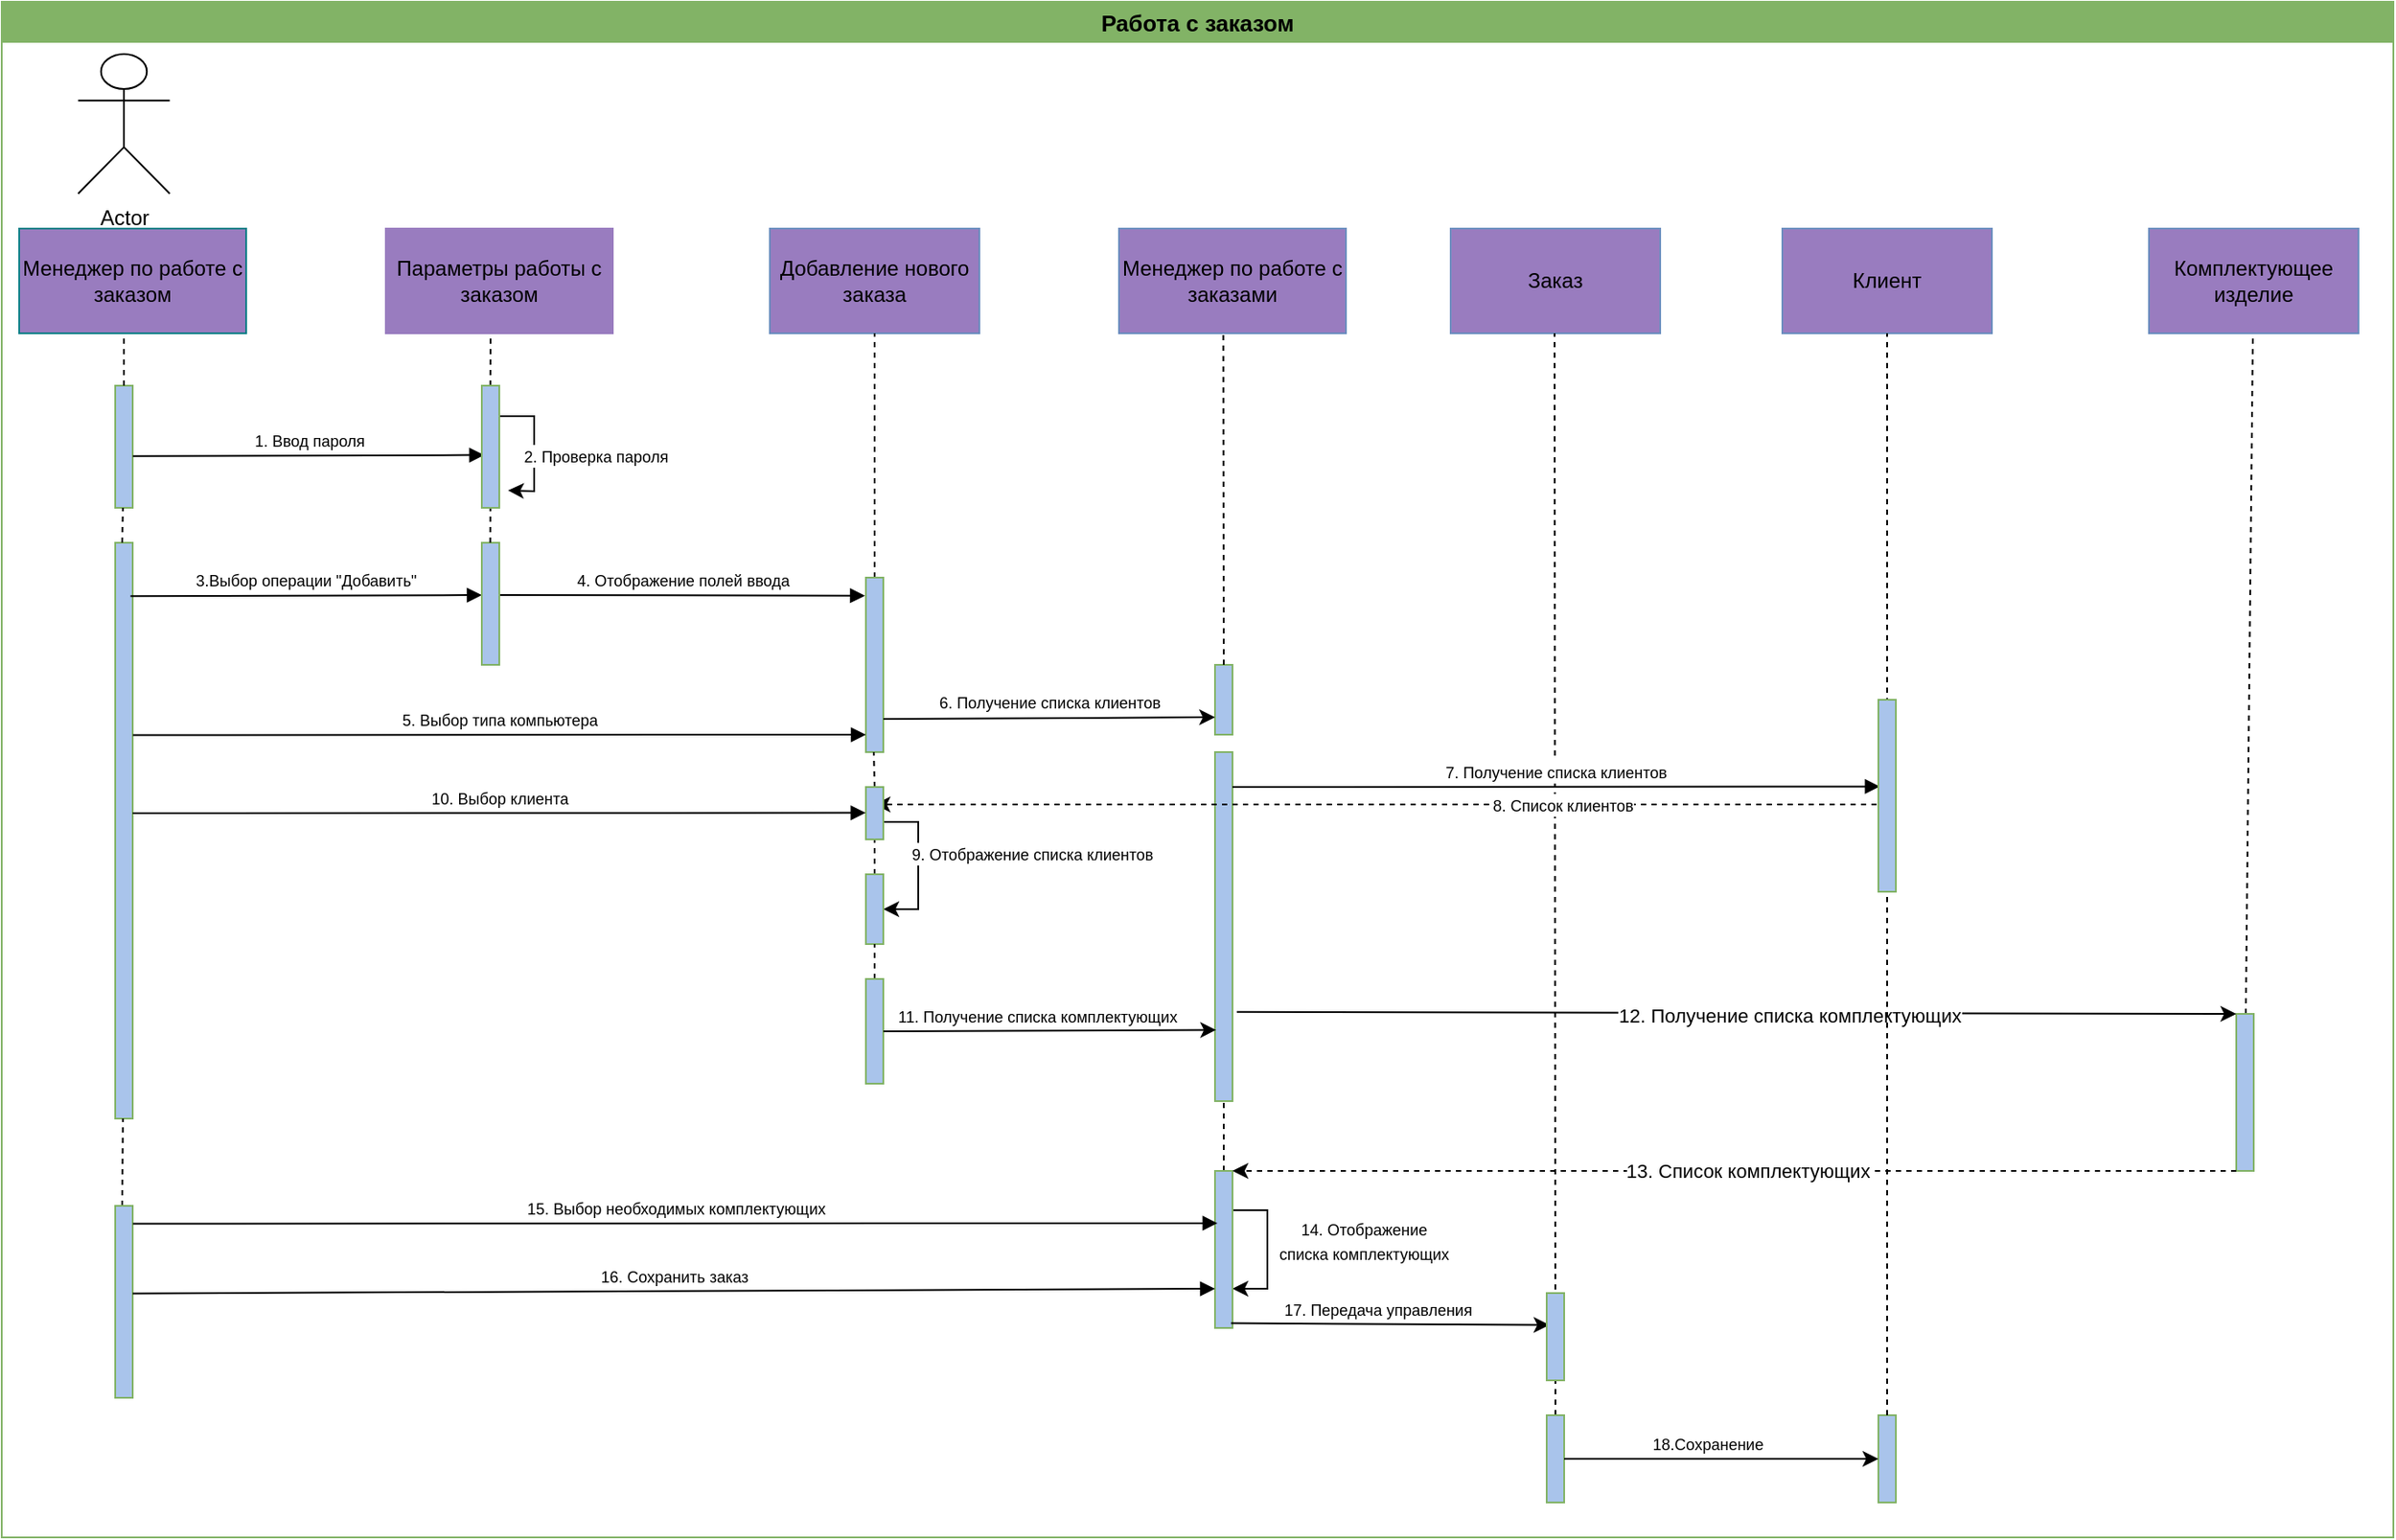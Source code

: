 <mxfile version="20.5.3" type="device"><diagram id="Aq9bSLfjDeR4o_Pw_okm" name="Страница 1"><mxGraphModel dx="2355" dy="3220" grid="1" gridSize="10" guides="1" tooltips="1" connect="1" arrows="1" fold="1" page="1" pageScale="1" pageWidth="827" pageHeight="1169" math="0" shadow="0"><root><mxCell id="0"/><mxCell id="1" parent="0"/><mxCell id="2Xkc_DOyH9A8e6zmQmAr-1" value="Менеджер по работе с заказом" style="rounded=0;whiteSpace=wrap;html=1;fillColor=#997CBF;strokeColor=#0e8088;" parent="1" vertex="1"><mxGeometry x="-760" y="-1130" width="130" height="60" as="geometry"/></mxCell><mxCell id="2Xkc_DOyH9A8e6zmQmAr-2" value="Параметры работы с заказом" style="rounded=0;whiteSpace=wrap;html=1;fillColor=#997CBF;strokeColor=#997CBF;" parent="1" vertex="1"><mxGeometry x="-550" y="-1130" width="130" height="60" as="geometry"/></mxCell><mxCell id="2Xkc_DOyH9A8e6zmQmAr-3" value="Добавление нового заказа" style="rounded=0;whiteSpace=wrap;html=1;fillColor=#997CBF;strokeColor=#6c8ebf;" parent="1" vertex="1"><mxGeometry x="-330" y="-1130" width="120" height="60" as="geometry"/></mxCell><mxCell id="2Xkc_DOyH9A8e6zmQmAr-4" value="" style="rounded=0;whiteSpace=wrap;html=1;fillColor=#A9C4EB;strokeColor=#82b366;" parent="1" vertex="1"><mxGeometry x="-705" y="-1040" width="10" height="70" as="geometry"/></mxCell><mxCell id="2Xkc_DOyH9A8e6zmQmAr-10" value="&lt;font style=&quot;font-size: 9px;&quot;&gt;2. Проверка пароля&lt;/font&gt;" style="edgeStyle=orthogonalEdgeStyle;rounded=0;orthogonalLoop=1;jettySize=auto;html=1;exitX=1;exitY=0.25;exitDx=0;exitDy=0;" parent="1" source="2Xkc_DOyH9A8e6zmQmAr-5" edge="1"><mxGeometry x="0.096" y="35" relative="1" as="geometry"><mxPoint x="-480" y="-980" as="targetPoint"/><mxPoint as="offset"/></mxGeometry></mxCell><mxCell id="2Xkc_DOyH9A8e6zmQmAr-12" value="" style="endArrow=none;dashed=1;html=1;rounded=0;exitX=0.5;exitY=0;exitDx=0;exitDy=0;" parent="1" source="2Xkc_DOyH9A8e6zmQmAr-4" edge="1"><mxGeometry width="50" height="50" relative="1" as="geometry"><mxPoint x="-610" y="-990" as="sourcePoint"/><mxPoint x="-700" y="-1070" as="targetPoint"/></mxGeometry></mxCell><mxCell id="2Xkc_DOyH9A8e6zmQmAr-14" value="" style="rounded=0;whiteSpace=wrap;html=1;fillColor=#A9C4EB;strokeColor=#82b366;" parent="1" vertex="1"><mxGeometry x="-705" y="-950" width="10" height="330" as="geometry"/></mxCell><mxCell id="2Xkc_DOyH9A8e6zmQmAr-18" value="" style="endArrow=none;dashed=1;html=1;rounded=0;entryX=0.5;entryY=1;entryDx=0;entryDy=0;exitX=0.5;exitY=0;exitDx=0;exitDy=0;" parent="1" source="2Xkc_DOyH9A8e6zmQmAr-19" target="2Xkc_DOyH9A8e6zmQmAr-3" edge="1"><mxGeometry width="50" height="50" relative="1" as="geometry"><mxPoint x="-270" y="-1000" as="sourcePoint"/><mxPoint x="-690" y="-1060" as="targetPoint"/></mxGeometry></mxCell><mxCell id="2Xkc_DOyH9A8e6zmQmAr-19" value="" style="rounded=0;whiteSpace=wrap;html=1;fillColor=#A9C4EB;strokeColor=#82b366;" parent="1" vertex="1"><mxGeometry x="-275" y="-930" width="10" height="100" as="geometry"/></mxCell><mxCell id="2Xkc_DOyH9A8e6zmQmAr-22" value="Менеджер по работе с заказами" style="rounded=0;whiteSpace=wrap;html=1;fillColor=#997CBF;strokeColor=#6c8ebf;" parent="1" vertex="1"><mxGeometry x="-130" y="-1130" width="130" height="60" as="geometry"/></mxCell><mxCell id="2Xkc_DOyH9A8e6zmQmAr-28" value="" style="rounded=0;whiteSpace=wrap;html=1;fillColor=#A9C4EB;strokeColor=#82b366;" parent="1" vertex="1"><mxGeometry x="-75" y="-880" width="10" height="40" as="geometry"/></mxCell><mxCell id="2Xkc_DOyH9A8e6zmQmAr-32" value="&lt;font style=&quot;font-size: 9px;&quot;&gt;6. Получение списка клиентов&lt;/font&gt;" style="endArrow=classic;html=1;rounded=0;entryX=0;entryY=0.75;entryDx=0;entryDy=0;" parent="1" edge="1" target="2Xkc_DOyH9A8e6zmQmAr-28"><mxGeometry x="0.001" y="10" width="50" height="50" relative="1" as="geometry"><mxPoint x="-265" y="-849" as="sourcePoint"/><mxPoint x="-80" y="-850" as="targetPoint"/><mxPoint as="offset"/></mxGeometry></mxCell><mxCell id="2Xkc_DOyH9A8e6zmQmAr-34" value="Заказ" style="rounded=0;whiteSpace=wrap;html=1;fillColor=#997CBF;strokeColor=#6c8ebf;" parent="1" vertex="1"><mxGeometry x="60" y="-1130" width="120" height="60" as="geometry"/></mxCell><mxCell id="2Xkc_DOyH9A8e6zmQmAr-35" value="Клиент" style="rounded=0;whiteSpace=wrap;html=1;fillColor=#997CBF;strokeColor=#6c8ebf;" parent="1" vertex="1"><mxGeometry x="250" y="-1130" width="120" height="60" as="geometry"/></mxCell><mxCell id="2Xkc_DOyH9A8e6zmQmAr-36" value="Комплектующее изделие" style="rounded=0;whiteSpace=wrap;html=1;fillColor=#997CBF;strokeColor=#6c8ebf;" parent="1" vertex="1"><mxGeometry x="460" y="-1130" width="120" height="60" as="geometry"/></mxCell><mxCell id="2Xkc_DOyH9A8e6zmQmAr-37" value="" style="endArrow=none;dashed=1;html=1;rounded=0;entryX=0.5;entryY=1;entryDx=0;entryDy=0;startArrow=none;exitX=0.5;exitY=0;exitDx=0;exitDy=0;" parent="1" source="_Y6A0_owbWZ8dKSNmZNZ-28" edge="1"><mxGeometry width="50" height="50" relative="1" as="geometry"><mxPoint x="120" y="-450" as="sourcePoint"/><mxPoint x="119.52" y="-1070" as="targetPoint"/></mxGeometry></mxCell><mxCell id="2Xkc_DOyH9A8e6zmQmAr-39" value="" style="endArrow=none;dashed=1;html=1;rounded=0;entryX=0.5;entryY=1;entryDx=0;entryDy=0;startArrow=none;" parent="1" source="_Y6A0_owbWZ8dKSNmZNZ-6" edge="1"><mxGeometry width="50" height="50" relative="1" as="geometry"><mxPoint x="520" y="-580" as="sourcePoint"/><mxPoint x="519.52" y="-1070" as="targetPoint"/></mxGeometry></mxCell><mxCell id="2Xkc_DOyH9A8e6zmQmAr-46" value="" style="endArrow=none;dashed=1;html=1;rounded=0;entryX=0.5;entryY=1;entryDx=0;entryDy=0;exitX=0.5;exitY=0;exitDx=0;exitDy=0;startArrow=none;" parent="1" source="2Xkc_DOyH9A8e6zmQmAr-47" edge="1"><mxGeometry width="50" height="50" relative="1" as="geometry"><mxPoint x="-69.97" y="-610" as="sourcePoint"/><mxPoint x="-70.45" y="-820" as="targetPoint"/></mxGeometry></mxCell><mxCell id="2Xkc_DOyH9A8e6zmQmAr-47" value="" style="rounded=0;whiteSpace=wrap;html=1;fillColor=#A9C4EB;strokeColor=#82B366;" parent="1" vertex="1"><mxGeometry x="-75" y="-830" width="10" height="200" as="geometry"/></mxCell><mxCell id="2Xkc_DOyH9A8e6zmQmAr-48" value="" style="endArrow=none;dashed=1;html=1;rounded=0;entryX=0.5;entryY=1;entryDx=0;entryDy=0;" parent="1" target="2Xkc_DOyH9A8e6zmQmAr-47" edge="1" source="_Y6A0_owbWZ8dKSNmZNZ-10"><mxGeometry width="50" height="50" relative="1" as="geometry"><mxPoint x="-70" y="-440" as="sourcePoint"/><mxPoint x="-70.45" y="-820" as="targetPoint"/></mxGeometry></mxCell><mxCell id="2Xkc_DOyH9A8e6zmQmAr-57" value="" style="endArrow=none;dashed=1;html=1;rounded=0;entryX=0.5;entryY=1;entryDx=0;entryDy=0;exitX=0.5;exitY=0;exitDx=0;exitDy=0;startArrow=none;" parent="1" source="2Xkc_DOyH9A8e6zmQmAr-60" edge="1"><mxGeometry width="50" height="50" relative="1" as="geometry"><mxPoint x="-270.45" y="-690" as="sourcePoint"/><mxPoint x="-270.45" y="-830" as="targetPoint"/></mxGeometry></mxCell><mxCell id="2Xkc_DOyH9A8e6zmQmAr-73" style="edgeStyle=orthogonalEdgeStyle;rounded=0;orthogonalLoop=1;jettySize=auto;html=1;exitX=1;exitY=0.25;exitDx=0;exitDy=0;entryX=1;entryY=0.5;entryDx=0;entryDy=0;" parent="1" source="2Xkc_DOyH9A8e6zmQmAr-60" target="2Xkc_DOyH9A8e6zmQmAr-62" edge="1"><mxGeometry relative="1" as="geometry"><Array as="points"><mxPoint x="-265" y="-790"/><mxPoint x="-245" y="-790"/><mxPoint x="-245" y="-740"/></Array></mxGeometry></mxCell><mxCell id="2Xkc_DOyH9A8e6zmQmAr-74" value="&lt;font style=&quot;font-size: 9px;&quot;&gt;9. Отображение списка клиентов&lt;/font&gt;" style="edgeLabel;html=1;align=center;verticalAlign=middle;resizable=0;points=[];" parent="2Xkc_DOyH9A8e6zmQmAr-73" vertex="1" connectable="0"><mxGeometry x="0.245" y="-3" relative="1" as="geometry"><mxPoint x="68" y="-14" as="offset"/></mxGeometry></mxCell><mxCell id="2Xkc_DOyH9A8e6zmQmAr-61" value="" style="endArrow=none;dashed=1;html=1;rounded=0;entryX=0.5;entryY=1;entryDx=0;entryDy=0;startArrow=none;" parent="1" source="2Xkc_DOyH9A8e6zmQmAr-62" target="2Xkc_DOyH9A8e6zmQmAr-60" edge="1"><mxGeometry width="50" height="50" relative="1" as="geometry"><mxPoint x="-270" y="-630" as="sourcePoint"/><mxPoint x="-270.45" y="-830.0" as="targetPoint"/></mxGeometry></mxCell><mxCell id="2Xkc_DOyH9A8e6zmQmAr-62" value="" style="rounded=0;whiteSpace=wrap;html=1;fillColor=#A9C4EB;strokeColor=#82b366;" parent="1" vertex="1"><mxGeometry x="-275" y="-760" width="10" height="40" as="geometry"/></mxCell><mxCell id="2Xkc_DOyH9A8e6zmQmAr-64" value="" style="endArrow=none;dashed=1;html=1;rounded=0;entryX=0.5;entryY=1;entryDx=0;entryDy=0;startArrow=none;" parent="1" source="2Xkc_DOyH9A8e6zmQmAr-65" target="2Xkc_DOyH9A8e6zmQmAr-62" edge="1"><mxGeometry width="50" height="50" relative="1" as="geometry"><mxPoint x="-270" y="-630" as="sourcePoint"/><mxPoint x="-270" y="-760.0" as="targetPoint"/></mxGeometry></mxCell><mxCell id="2Xkc_DOyH9A8e6zmQmAr-65" value="" style="rounded=0;whiteSpace=wrap;html=1;fillColor=#A9C4EB;strokeColor=#82b366;" parent="1" vertex="1"><mxGeometry x="-275" y="-700" width="10" height="60" as="geometry"/></mxCell><mxCell id="2Xkc_DOyH9A8e6zmQmAr-71" value="&lt;font style=&quot;font-size: 9px;&quot;&gt;11. Получение списка комплектующих&lt;/font&gt;" style="endArrow=classic;html=1;rounded=0;entryX=0.062;entryY=0.796;entryDx=0;entryDy=0;entryPerimeter=0;" parent="1" edge="1" target="2Xkc_DOyH9A8e6zmQmAr-47"><mxGeometry x="-0.074" y="9" width="50" height="50" relative="1" as="geometry"><mxPoint x="-265" y="-670" as="sourcePoint"/><mxPoint x="-80" y="-670" as="targetPoint"/><mxPoint as="offset"/></mxGeometry></mxCell><mxCell id="_Y6A0_owbWZ8dKSNmZNZ-5" value="&lt;font style=&quot;font-size: 9px;&quot;&gt;8. Список клиентов&lt;/font&gt;" style="endArrow=classic;html=1;rounded=0;dashed=1;exitX=0.5;exitY=0.545;exitDx=0;exitDy=0;exitPerimeter=0;" parent="1" source="2Xkc_DOyH9A8e6zmQmAr-49" edge="1"><mxGeometry x="-0.358" width="50" height="50" relative="1" as="geometry"><mxPoint x="300" y="-800" as="sourcePoint"/><mxPoint x="-270" y="-800" as="targetPoint"/><mxPoint as="offset"/><Array as="points"/></mxGeometry></mxCell><mxCell id="_Y6A0_owbWZ8dKSNmZNZ-6" value="" style="rounded=0;whiteSpace=wrap;html=1;fillColor=#A9C4EB;strokeColor=#82b366;" parent="1" vertex="1"><mxGeometry x="510" y="-680" width="10" height="90" as="geometry"/></mxCell><mxCell id="_Y6A0_owbWZ8dKSNmZNZ-9" value="12. Получение списка комплектующих" style="endArrow=classic;html=1;rounded=0;exitX=0.75;exitY=0;exitDx=0;exitDy=0;entryX=0;entryY=0;entryDx=0;entryDy=0;" parent="1" target="_Y6A0_owbWZ8dKSNmZNZ-6" edge="1"><mxGeometry x="0.107" y="-1" width="50" height="50" relative="1" as="geometry"><mxPoint x="-62.5" y="-681.1" as="sourcePoint"/><mxPoint x="520" y="-681" as="targetPoint"/><mxPoint as="offset"/></mxGeometry></mxCell><mxCell id="_Y6A0_owbWZ8dKSNmZNZ-20" value="&lt;font style=&quot;font-size: 9px;&quot;&gt;14. Отображение &lt;br&gt;списка комплектующих&lt;/font&gt;" style="edgeStyle=orthogonalEdgeStyle;rounded=0;orthogonalLoop=1;jettySize=auto;html=1;exitX=1;exitY=0.25;exitDx=0;exitDy=0;entryX=1;entryY=0.75;entryDx=0;entryDy=0;" parent="1" source="_Y6A0_owbWZ8dKSNmZNZ-10" target="_Y6A0_owbWZ8dKSNmZNZ-10" edge="1"><mxGeometry x="-0.118" y="55" relative="1" as="geometry"><mxPoint x="-40" y="-530" as="targetPoint"/><mxPoint as="offset"/></mxGeometry></mxCell><mxCell id="_Y6A0_owbWZ8dKSNmZNZ-10" value="" style="rounded=0;whiteSpace=wrap;html=1;fillColor=#A9C4EB;strokeColor=#82B366;" parent="1" vertex="1"><mxGeometry x="-75" y="-590" width="10" height="90" as="geometry"/></mxCell><mxCell id="_Y6A0_owbWZ8dKSNmZNZ-12" value="13. Список комплектующих" style="endArrow=classic;html=1;rounded=0;exitX=0;exitY=1;exitDx=0;exitDy=0;entryX=0;entryY=1;entryDx=0;entryDy=0;dashed=1;" parent="1" source="_Y6A0_owbWZ8dKSNmZNZ-6" edge="1"><mxGeometry x="-0.026" width="50" height="50" relative="1" as="geometry"><mxPoint x="507.5" y="-588.9" as="sourcePoint"/><mxPoint x="-65" y="-590.0" as="targetPoint"/><mxPoint as="offset"/></mxGeometry></mxCell><mxCell id="_Y6A0_owbWZ8dKSNmZNZ-13" value="" style="endArrow=none;dashed=1;html=1;rounded=0;entryX=0.5;entryY=1;entryDx=0;entryDy=0;" parent="1" edge="1"><mxGeometry width="50" height="50" relative="1" as="geometry"><mxPoint x="-701" y="-950" as="sourcePoint"/><mxPoint x="-700.59" y="-970" as="targetPoint"/></mxGeometry></mxCell><mxCell id="_Y6A0_owbWZ8dKSNmZNZ-14" value="" style="endArrow=none;dashed=1;html=1;rounded=0;entryX=0.5;entryY=1;entryDx=0;entryDy=0;" parent="1" edge="1"><mxGeometry width="50" height="50" relative="1" as="geometry"><mxPoint x="-701" y="-570" as="sourcePoint"/><mxPoint x="-700.59" y="-620" as="targetPoint"/></mxGeometry></mxCell><mxCell id="_Y6A0_owbWZ8dKSNmZNZ-15" value="" style="rounded=0;whiteSpace=wrap;html=1;fillColor=#A9C4EB;strokeColor=#82b366;" parent="1" vertex="1"><mxGeometry x="-705" y="-570" width="10" height="110" as="geometry"/></mxCell><mxCell id="_Y6A0_owbWZ8dKSNmZNZ-27" value="&lt;font style=&quot;font-size: 9px;&quot;&gt;17. Передача управления&lt;/font&gt;" style="endArrow=classic;html=1;rounded=0;entryX=0.157;entryY=0.366;entryDx=0;entryDy=0;entryPerimeter=0;exitX=0.919;exitY=0.97;exitDx=0;exitDy=0;exitPerimeter=0;" parent="1" edge="1" target="_Y6A0_owbWZ8dKSNmZNZ-21" source="_Y6A0_owbWZ8dKSNmZNZ-10"><mxGeometry x="-0.076" y="9" width="50" height="50" relative="1" as="geometry"><mxPoint x="-60" y="-500" as="sourcePoint"/><mxPoint x="125" y="-501.18" as="targetPoint"/><mxPoint x="-1" as="offset"/></mxGeometry></mxCell><mxCell id="_Y6A0_owbWZ8dKSNmZNZ-28" value="" style="rounded=0;whiteSpace=wrap;html=1;fillColor=#A9C4EB;strokeColor=#82B366;" parent="1" vertex="1"><mxGeometry x="115" y="-450" width="10" height="50" as="geometry"/></mxCell><mxCell id="_Y6A0_owbWZ8dKSNmZNZ-29" value="" style="rounded=0;whiteSpace=wrap;html=1;fillColor=#A9C4EB;strokeColor=#82B366;" parent="1" vertex="1"><mxGeometry x="305" y="-450" width="10" height="50" as="geometry"/></mxCell><mxCell id="_Y6A0_owbWZ8dKSNmZNZ-30" value="&lt;font style=&quot;font-size: 9px;&quot;&gt;18.Сохранение&lt;/font&gt;" style="endArrow=classic;html=1;rounded=0;exitX=1;exitY=0.5;exitDx=0;exitDy=0;" parent="1" target="_Y6A0_owbWZ8dKSNmZNZ-29" edge="1" source="_Y6A0_owbWZ8dKSNmZNZ-28"><mxGeometry x="-0.076" y="9" width="50" height="50" relative="1" as="geometry"><mxPoint x="125" y="-449.0" as="sourcePoint"/><mxPoint x="190" y="-450" as="targetPoint"/><mxPoint x="-1" as="offset"/><Array as="points"/></mxGeometry></mxCell><mxCell id="_Y6A0_owbWZ8dKSNmZNZ-31" value="Actor" style="shape=umlActor;verticalLabelPosition=bottom;verticalAlign=top;html=1;outlineConnect=0;" parent="1" vertex="1"><mxGeometry x="-726.25" y="-1230" width="52.5" height="80" as="geometry"/></mxCell><mxCell id="ankMqiDnCGTej-3WsseI-3" value="&lt;font style=&quot;font-size: 9px;&quot;&gt;1. Ввод пароля&lt;/font&gt;" style="html=1;verticalAlign=bottom;endArrow=block;rounded=0;entryX=0.137;entryY=0.568;entryDx=0;entryDy=0;entryPerimeter=0;exitX=1.012;exitY=0.577;exitDx=0;exitDy=0;exitPerimeter=0;" edge="1" parent="1" source="2Xkc_DOyH9A8e6zmQmAr-4" target="2Xkc_DOyH9A8e6zmQmAr-5"><mxGeometry width="80" relative="1" as="geometry"><mxPoint x="-695" y="-1005.31" as="sourcePoint"/><mxPoint x="-615" y="-1005.31" as="targetPoint"/></mxGeometry></mxCell><mxCell id="ankMqiDnCGTej-3WsseI-4" value="&lt;font style=&quot;font-size: 9px;&quot;&gt;3.Выбор операции &quot;Добавить&quot;&lt;/font&gt;" style="html=1;verticalAlign=bottom;endArrow=block;rounded=0;entryX=0.137;entryY=0.568;entryDx=0;entryDy=0;entryPerimeter=0;exitX=1.012;exitY=0.577;exitDx=0;exitDy=0;exitPerimeter=0;" edge="1" parent="1"><mxGeometry width="80" relative="1" as="geometry"><mxPoint x="-696.25" y="-919.37" as="sourcePoint"/><mxPoint x="-495.0" y="-920" as="targetPoint"/></mxGeometry></mxCell><mxCell id="ankMqiDnCGTej-3WsseI-9" value="&lt;font style=&quot;font-size: 9px;&quot;&gt;5. Выбор типа компьютера&lt;/font&gt;" style="html=1;verticalAlign=bottom;endArrow=block;rounded=0;exitX=1.014;exitY=0.334;exitDx=0;exitDy=0;exitPerimeter=0;" edge="1" parent="1" source="2Xkc_DOyH9A8e6zmQmAr-14"><mxGeometry width="80" relative="1" as="geometry"><mxPoint x="-691.25" y="-839.37" as="sourcePoint"/><mxPoint x="-275" y="-840" as="targetPoint"/></mxGeometry></mxCell><mxCell id="ankMqiDnCGTej-3WsseI-12" value="&lt;font style=&quot;font-size: 9px;&quot;&gt;4. Отображение полей ввода&lt;/font&gt;" style="html=1;verticalAlign=bottom;endArrow=block;rounded=0;entryX=-0.05;entryY=0.41;entryDx=0;entryDy=0;entryPerimeter=0;exitX=1.012;exitY=0.577;exitDx=0;exitDy=0;exitPerimeter=0;" edge="1" parent="1"><mxGeometry width="80" relative="1" as="geometry"><mxPoint x="-485" y="-920.0" as="sourcePoint"/><mxPoint x="-275.5" y="-919.63" as="targetPoint"/></mxGeometry></mxCell><mxCell id="ankMqiDnCGTej-3WsseI-13" value="" style="endArrow=none;dashed=1;html=1;rounded=0;exitX=0.5;exitY=0;exitDx=0;exitDy=0;" edge="1" parent="1"><mxGeometry width="50" height="50" relative="1" as="geometry"><mxPoint x="-490.11" y="-1040" as="sourcePoint"/><mxPoint x="-490" y="-1070" as="targetPoint"/></mxGeometry></mxCell><mxCell id="ankMqiDnCGTej-3WsseI-14" value="" style="rounded=0;whiteSpace=wrap;html=1;fillColor=#A9C4EB;strokeColor=#82b366;" vertex="1" parent="1"><mxGeometry x="-495" y="-950" width="10" height="70" as="geometry"/></mxCell><mxCell id="ankMqiDnCGTej-3WsseI-15" value="" style="endArrow=none;dashed=1;html=1;rounded=0;entryX=0.5;entryY=1;entryDx=0;entryDy=0;exitX=0.5;exitY=0;exitDx=0;exitDy=0;" edge="1" parent="1"><mxGeometry width="50" height="50" relative="1" as="geometry"><mxPoint x="-490.17" y="-950" as="sourcePoint"/><mxPoint x="-490.06" y="-980" as="targetPoint"/></mxGeometry></mxCell><mxCell id="2Xkc_DOyH9A8e6zmQmAr-5" value="" style="rounded=0;whiteSpace=wrap;html=1;fillColor=#A9C4EB;strokeColor=#82b366;" parent="1" vertex="1"><mxGeometry x="-495" y="-1040" width="10" height="70" as="geometry"/></mxCell><mxCell id="ankMqiDnCGTej-3WsseI-17" value="" style="endArrow=none;dashed=1;html=1;rounded=0;entryX=0.5;entryY=1;entryDx=0;entryDy=0;exitX=0.5;exitY=0;exitDx=0;exitDy=0;" edge="1" parent="1" source="2Xkc_DOyH9A8e6zmQmAr-28"><mxGeometry width="50" height="50" relative="1" as="geometry"><mxPoint x="-70.24" y="-930" as="sourcePoint"/><mxPoint x="-70.24" y="-1070" as="targetPoint"/></mxGeometry></mxCell><mxCell id="ankMqiDnCGTej-3WsseI-18" value="" style="endArrow=none;dashed=1;html=1;rounded=0;entryX=0.5;entryY=1;entryDx=0;entryDy=0;exitX=0.5;exitY=0;exitDx=0;exitDy=0;" edge="1" parent="1" source="_Y6A0_owbWZ8dKSNmZNZ-29" target="2Xkc_DOyH9A8e6zmQmAr-35"><mxGeometry width="50" height="50" relative="1" as="geometry"><mxPoint x="309.95" y="-860" as="sourcePoint"/><mxPoint x="309.71" y="-1050" as="targetPoint"/></mxGeometry></mxCell><mxCell id="ankMqiDnCGTej-3WsseI-20" value="&lt;font style=&quot;font-size: 9px;&quot;&gt;7. Получение списка клиентов&lt;/font&gt;" style="html=1;verticalAlign=bottom;endArrow=block;rounded=0;entryX=0.086;entryY=0.452;entryDx=0;entryDy=0;entryPerimeter=0;exitX=1.012;exitY=0.577;exitDx=0;exitDy=0;exitPerimeter=0;" edge="1" parent="1" target="2Xkc_DOyH9A8e6zmQmAr-49"><mxGeometry width="80" relative="1" as="geometry"><mxPoint x="-65" y="-810" as="sourcePoint"/><mxPoint x="144.5" y="-809.63" as="targetPoint"/><Array as="points"><mxPoint x="-10" y="-810"/></Array></mxGeometry></mxCell><mxCell id="2Xkc_DOyH9A8e6zmQmAr-60" value="" style="rounded=0;whiteSpace=wrap;html=1;fillColor=#A9C4EB;strokeColor=#82b366;" parent="1" vertex="1"><mxGeometry x="-275" y="-810" width="10" height="30" as="geometry"/></mxCell><mxCell id="ankMqiDnCGTej-3WsseI-22" value="&lt;font style=&quot;font-size: 9px;&quot;&gt;10. Выбор клиента&lt;/font&gt;" style="html=1;verticalAlign=bottom;endArrow=block;rounded=0;exitX=1.014;exitY=0.334;exitDx=0;exitDy=0;exitPerimeter=0;" edge="1" parent="1"><mxGeometry width="80" relative="1" as="geometry"><mxPoint x="-695" y="-795.02" as="sourcePoint"/><mxPoint x="-275.14" y="-795.24" as="targetPoint"/></mxGeometry></mxCell><mxCell id="ankMqiDnCGTej-3WsseI-25" value="&lt;font style=&quot;font-size: 9px;&quot;&gt;15. Выбор необходимых комплектующих&lt;/font&gt;" style="html=1;verticalAlign=bottom;endArrow=block;rounded=0;exitX=1.014;exitY=0.334;exitDx=0;exitDy=0;exitPerimeter=0;entryX=0.143;entryY=0.333;entryDx=0;entryDy=0;entryPerimeter=0;" edge="1" parent="1" target="_Y6A0_owbWZ8dKSNmZNZ-10"><mxGeometry width="80" relative="1" as="geometry"><mxPoint x="-694.86" y="-559.78" as="sourcePoint"/><mxPoint x="-275.0" y="-560" as="targetPoint"/></mxGeometry></mxCell><mxCell id="ankMqiDnCGTej-3WsseI-27" value="&lt;font style=&quot;font-size: 9px;&quot;&gt;16. Сохранить заказ&lt;/font&gt;" style="html=1;verticalAlign=bottom;endArrow=block;rounded=0;exitX=1.014;exitY=0.334;exitDx=0;exitDy=0;exitPerimeter=0;entryX=0;entryY=0.75;entryDx=0;entryDy=0;" edge="1" parent="1" target="_Y6A0_owbWZ8dKSNmZNZ-10"><mxGeometry width="80" relative="1" as="geometry"><mxPoint x="-695" y="-519.78" as="sourcePoint"/><mxPoint x="-275.14" y="-520" as="targetPoint"/></mxGeometry></mxCell><mxCell id="2Xkc_DOyH9A8e6zmQmAr-49" value="" style="rounded=0;whiteSpace=wrap;html=1;fillColor=#A9C4EB;strokeColor=#82b366;" parent="1" vertex="1"><mxGeometry x="305" y="-860" width="10" height="110" as="geometry"/></mxCell><mxCell id="_Y6A0_owbWZ8dKSNmZNZ-21" value="" style="rounded=0;whiteSpace=wrap;html=1;fillColor=#A9C4EB;strokeColor=#82B366;" parent="1" vertex="1"><mxGeometry x="115" y="-520" width="10" height="50" as="geometry"/></mxCell><mxCell id="ankMqiDnCGTej-3WsseI-28" value="&lt;font style=&quot;font-size: 13px;&quot;&gt;Работа с заказом&lt;/font&gt;" style="swimlane;whiteSpace=wrap;html=1;strokeColor=#82B366;fontSize=9;fillColor=#82B366;" vertex="1" parent="1"><mxGeometry x="-770" y="-1260" width="1370" height="880" as="geometry"/></mxCell></root></mxGraphModel></diagram></mxfile>